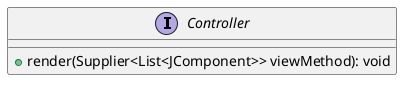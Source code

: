 @startuml

interface Controller {
  + render(Supplier<List<JComponent>> viewMethod): void
}

@enduml
